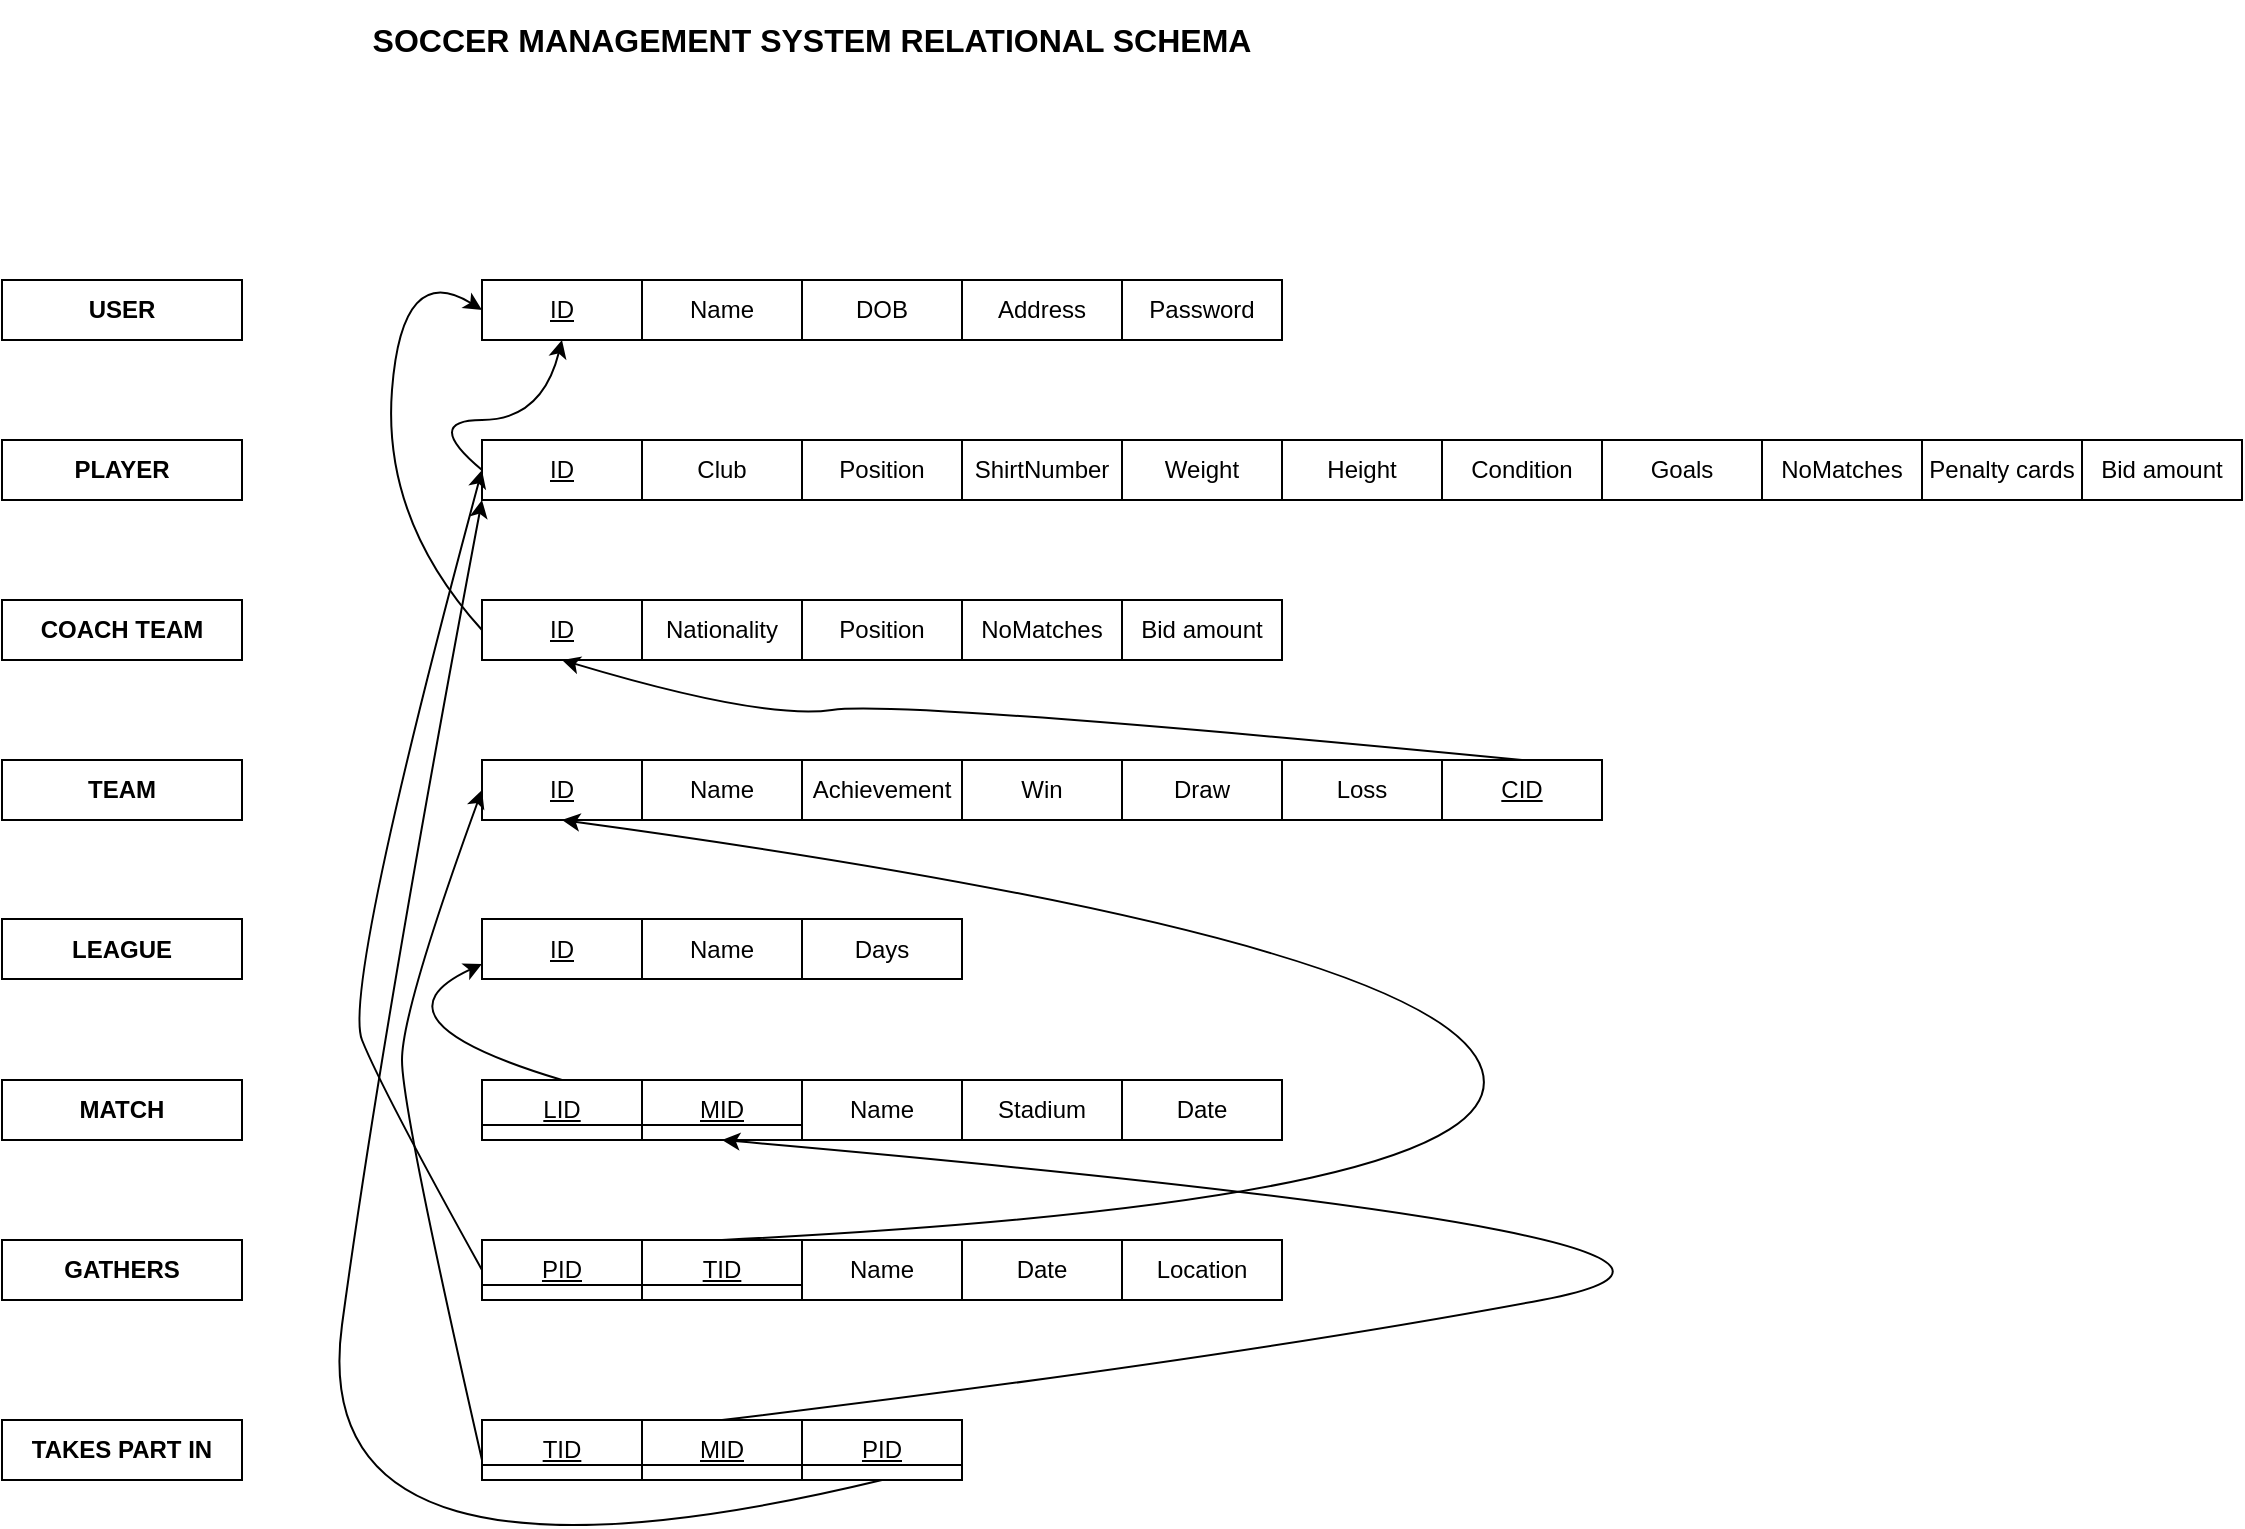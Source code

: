 <mxfile version="14.6.13" type="github">
  <diagram id="wbUrWV88NQnN1DrHN1Fw" name="Page-1">
    <mxGraphModel dx="2443" dy="860" grid="1" gridSize="10" guides="1" tooltips="1" connect="1" arrows="1" fold="1" page="1" pageScale="1" pageWidth="827" pageHeight="1169" math="0" shadow="0">
      <root>
        <mxCell id="0" />
        <mxCell id="1" parent="0" />
        <mxCell id="GYPpSZBRfct1Y0kYMT_Y-1" value="ID" style="rounded=0;whiteSpace=wrap;html=1;fontStyle=4" parent="1" vertex="1">
          <mxGeometry x="160" y="250" width="80" height="30" as="geometry" />
        </mxCell>
        <mxCell id="GYPpSZBRfct1Y0kYMT_Y-2" value="Club" style="rounded=0;whiteSpace=wrap;html=1;" parent="1" vertex="1">
          <mxGeometry x="240" y="250" width="80" height="30" as="geometry" />
        </mxCell>
        <mxCell id="GYPpSZBRfct1Y0kYMT_Y-3" value="&lt;b&gt;PLAYER&lt;/b&gt;" style="rounded=0;whiteSpace=wrap;html=1;" parent="1" vertex="1">
          <mxGeometry x="-80" y="250" width="120" height="30" as="geometry" />
        </mxCell>
        <mxCell id="GYPpSZBRfct1Y0kYMT_Y-7" value="ID" style="rounded=0;whiteSpace=wrap;html=1;fontStyle=4" parent="1" vertex="1">
          <mxGeometry x="160" y="410" width="80" height="30" as="geometry" />
        </mxCell>
        <mxCell id="GYPpSZBRfct1Y0kYMT_Y-8" value="Name" style="rounded=0;whiteSpace=wrap;html=1;fontStyle=0" parent="1" vertex="1">
          <mxGeometry x="240" y="410" width="80" height="30" as="geometry" />
        </mxCell>
        <mxCell id="GYPpSZBRfct1Y0kYMT_Y-9" value="MID" style="rounded=0;whiteSpace=wrap;html=1;fontStyle=4" parent="1" vertex="1">
          <mxGeometry x="240" y="570" width="80" height="30" as="geometry" />
        </mxCell>
        <mxCell id="GYPpSZBRfct1Y0kYMT_Y-17" value="TEAM" style="rounded=0;whiteSpace=wrap;html=1;fontStyle=1" parent="1" vertex="1">
          <mxGeometry x="-80" y="410" width="120" height="30" as="geometry" />
        </mxCell>
        <mxCell id="GYPpSZBRfct1Y0kYMT_Y-18" value="MATCH" style="rounded=0;whiteSpace=wrap;html=1;fontStyle=1" parent="1" vertex="1">
          <mxGeometry x="-80" y="570" width="120" height="30" as="geometry" />
        </mxCell>
        <mxCell id="GYPpSZBRfct1Y0kYMT_Y-31" value="Position" style="rounded=0;whiteSpace=wrap;html=1;" parent="1" vertex="1">
          <mxGeometry x="320" y="250" width="80" height="30" as="geometry" />
        </mxCell>
        <mxCell id="GYPpSZBRfct1Y0kYMT_Y-32" value="&lt;span&gt;ShirtNumber&lt;/span&gt;" style="rounded=0;whiteSpace=wrap;html=1;" parent="1" vertex="1">
          <mxGeometry x="400" y="250" width="80" height="30" as="geometry" />
        </mxCell>
        <mxCell id="GYPpSZBRfct1Y0kYMT_Y-46" value="&lt;span class=&quot;fontstyle0&quot;&gt;&lt;b&gt;&lt;font style=&quot;font-size: 16px&quot;&gt;SOCCER MANAGEMENT SYSTEM RELATIONAL SCHEMA&lt;/font&gt;&lt;/b&gt;&lt;/span&gt;" style="text;html=1;strokeColor=none;fillColor=none;align=center;verticalAlign=middle;whiteSpace=wrap;rounded=0;" parent="1" vertex="1">
          <mxGeometry x="60" y="30" width="530" height="40" as="geometry" />
        </mxCell>
        <mxCell id="GYPpSZBRfct1Y0kYMT_Y-47" value="USER" style="rounded=0;whiteSpace=wrap;html=1;fontStyle=1" parent="1" vertex="1">
          <mxGeometry x="-80" y="170" width="120" height="30" as="geometry" />
        </mxCell>
        <mxCell id="GYPpSZBRfct1Y0kYMT_Y-48" value="Name" style="rounded=0;whiteSpace=wrap;html=1;fontStyle=0" parent="1" vertex="1">
          <mxGeometry x="240" y="170" width="80" height="30" as="geometry" />
        </mxCell>
        <mxCell id="GYPpSZBRfct1Y0kYMT_Y-49" value="&lt;span&gt;ID&lt;/span&gt;" style="rounded=0;whiteSpace=wrap;html=1;fontStyle=4" parent="1" vertex="1">
          <mxGeometry x="160" y="170" width="80" height="30" as="geometry" />
        </mxCell>
        <mxCell id="GYPpSZBRfct1Y0kYMT_Y-51" value="DOB" style="rounded=0;whiteSpace=wrap;html=1;" parent="1" vertex="1">
          <mxGeometry x="320" y="170" width="80" height="30" as="geometry" />
        </mxCell>
        <mxCell id="GYPpSZBRfct1Y0kYMT_Y-52" value="Address" style="rounded=0;whiteSpace=wrap;html=1;" parent="1" vertex="1">
          <mxGeometry x="400" y="170" width="80" height="30" as="geometry" />
        </mxCell>
        <mxCell id="GYPpSZBRfct1Y0kYMT_Y-55" value="ID" style="rounded=0;whiteSpace=wrap;html=1;fontStyle=4" parent="1" vertex="1">
          <mxGeometry x="160" y="330" width="80" height="30" as="geometry" />
        </mxCell>
        <mxCell id="GYPpSZBRfct1Y0kYMT_Y-56" value="Nationality" style="rounded=0;whiteSpace=wrap;html=1;" parent="1" vertex="1">
          <mxGeometry x="240" y="330" width="80" height="30" as="geometry" />
        </mxCell>
        <mxCell id="GYPpSZBRfct1Y0kYMT_Y-57" value="&lt;b&gt;COACH TEAM&lt;/b&gt;" style="rounded=0;whiteSpace=wrap;html=1;" parent="1" vertex="1">
          <mxGeometry x="-80" y="330" width="120" height="30" as="geometry" />
        </mxCell>
        <mxCell id="GYPpSZBRfct1Y0kYMT_Y-58" value="Position" style="rounded=0;whiteSpace=wrap;html=1;" parent="1" vertex="1">
          <mxGeometry x="320" y="330" width="80" height="30" as="geometry" />
        </mxCell>
        <mxCell id="GYPpSZBRfct1Y0kYMT_Y-65" value="Win" style="rounded=0;whiteSpace=wrap;html=1;" parent="1" vertex="1">
          <mxGeometry x="400" y="410" width="80" height="30" as="geometry" />
        </mxCell>
        <mxCell id="GYPpSZBRfct1Y0kYMT_Y-66" value="Draw" style="rounded=0;whiteSpace=wrap;html=1;" parent="1" vertex="1">
          <mxGeometry x="480" y="410" width="80" height="30" as="geometry" />
        </mxCell>
        <mxCell id="GYPpSZBRfct1Y0kYMT_Y-67" value="Achievement" style="rounded=0;whiteSpace=wrap;html=1;" parent="1" vertex="1">
          <mxGeometry x="320" y="410" width="80" height="30" as="geometry" />
        </mxCell>
        <mxCell id="GYPpSZBRfct1Y0kYMT_Y-68" value="Loss" style="rounded=0;whiteSpace=wrap;html=1;" parent="1" vertex="1">
          <mxGeometry x="560" y="410" width="80" height="30" as="geometry" />
        </mxCell>
        <mxCell id="GYPpSZBRfct1Y0kYMT_Y-69" value="Name" style="rounded=0;whiteSpace=wrap;html=1;" parent="1" vertex="1">
          <mxGeometry x="240" y="489.5" width="80" height="30" as="geometry" />
        </mxCell>
        <mxCell id="GYPpSZBRfct1Y0kYMT_Y-70" value="Days" style="rounded=0;whiteSpace=wrap;html=1;" parent="1" vertex="1">
          <mxGeometry x="320" y="489.5" width="80" height="30" as="geometry" />
        </mxCell>
        <mxCell id="GYPpSZBRfct1Y0kYMT_Y-72" value="LEAGUE" style="rounded=0;whiteSpace=wrap;html=1;fontStyle=1" parent="1" vertex="1">
          <mxGeometry x="-80" y="489.5" width="120" height="30" as="geometry" />
        </mxCell>
        <mxCell id="GYPpSZBRfct1Y0kYMT_Y-73" value="ID" style="rounded=0;whiteSpace=wrap;html=1;fontStyle=4" parent="1" vertex="1">
          <mxGeometry x="160" y="489.5" width="80" height="30" as="geometry" />
        </mxCell>
        <mxCell id="GYPpSZBRfct1Y0kYMT_Y-75" value="Name" style="rounded=0;whiteSpace=wrap;html=1;" parent="1" vertex="1">
          <mxGeometry x="320" y="570" width="80" height="30" as="geometry" />
        </mxCell>
        <mxCell id="GYPpSZBRfct1Y0kYMT_Y-76" value="Stadium" style="rounded=0;whiteSpace=wrap;html=1;" parent="1" vertex="1">
          <mxGeometry x="400" y="570" width="80" height="30" as="geometry" />
        </mxCell>
        <mxCell id="GYPpSZBRfct1Y0kYMT_Y-77" value="Date" style="rounded=0;whiteSpace=wrap;html=1;" parent="1" vertex="1">
          <mxGeometry x="480" y="570" width="80" height="30" as="geometry" />
        </mxCell>
        <mxCell id="GYPpSZBRfct1Y0kYMT_Y-86" value="Weight" style="rounded=0;whiteSpace=wrap;html=1;" parent="1" vertex="1">
          <mxGeometry x="480" y="250" width="80" height="30" as="geometry" />
        </mxCell>
        <mxCell id="GYPpSZBRfct1Y0kYMT_Y-87" value="Height" style="rounded=0;whiteSpace=wrap;html=1;" parent="1" vertex="1">
          <mxGeometry x="560" y="250" width="80" height="30" as="geometry" />
        </mxCell>
        <mxCell id="GYPpSZBRfct1Y0kYMT_Y-88" value="Goals" style="rounded=0;whiteSpace=wrap;html=1;" parent="1" vertex="1">
          <mxGeometry x="720" y="250" width="80" height="30" as="geometry" />
        </mxCell>
        <mxCell id="GYPpSZBRfct1Y0kYMT_Y-89" value="NoMatches" style="rounded=0;whiteSpace=wrap;html=1;" parent="1" vertex="1">
          <mxGeometry x="800" y="250" width="80" height="30" as="geometry" />
        </mxCell>
        <mxCell id="GYPpSZBRfct1Y0kYMT_Y-90" value="Condition" style="rounded=0;whiteSpace=wrap;html=1;" parent="1" vertex="1">
          <mxGeometry x="640" y="250" width="80" height="30" as="geometry" />
        </mxCell>
        <mxCell id="GYPpSZBRfct1Y0kYMT_Y-91" value="Penalty cards" style="rounded=0;whiteSpace=wrap;html=1;" parent="1" vertex="1">
          <mxGeometry x="880" y="250" width="80" height="30" as="geometry" />
        </mxCell>
        <mxCell id="GYPpSZBRfct1Y0kYMT_Y-92" value="Bid amount" style="rounded=0;whiteSpace=wrap;html=1;" parent="1" vertex="1">
          <mxGeometry x="960" y="250" width="80" height="30" as="geometry" />
        </mxCell>
        <mxCell id="GYPpSZBRfct1Y0kYMT_Y-93" value="PID" style="rounded=0;whiteSpace=wrap;html=1;fontStyle=4" parent="1" vertex="1">
          <mxGeometry x="160" y="650" width="80" height="30" as="geometry" />
        </mxCell>
        <mxCell id="GYPpSZBRfct1Y0kYMT_Y-94" value="GATHERS" style="rounded=0;whiteSpace=wrap;html=1;fontStyle=1" parent="1" vertex="1">
          <mxGeometry x="-80" y="650" width="120" height="30" as="geometry" />
        </mxCell>
        <mxCell id="GYPpSZBRfct1Y0kYMT_Y-95" value="&lt;u&gt;TID&lt;/u&gt;" style="rounded=0;whiteSpace=wrap;html=1;" parent="1" vertex="1">
          <mxGeometry x="240" y="650" width="80" height="30" as="geometry" />
        </mxCell>
        <mxCell id="GYPpSZBRfct1Y0kYMT_Y-96" value="Date" style="rounded=0;whiteSpace=wrap;html=1;" parent="1" vertex="1">
          <mxGeometry x="400" y="650" width="80" height="30" as="geometry" />
        </mxCell>
        <mxCell id="GYPpSZBRfct1Y0kYMT_Y-97" value="Location" style="rounded=0;whiteSpace=wrap;html=1;" parent="1" vertex="1">
          <mxGeometry x="480" y="650" width="80" height="30" as="geometry" />
        </mxCell>
        <mxCell id="GYPpSZBRfct1Y0kYMT_Y-98" value="" style="endArrow=none;html=1;exitX=0;exitY=0.75;exitDx=0;exitDy=0;entryX=1;entryY=0.75;entryDx=0;entryDy=0;" parent="1" source="GYPpSZBRfct1Y0kYMT_Y-93" target="GYPpSZBRfct1Y0kYMT_Y-95" edge="1">
          <mxGeometry width="50" height="50" relative="1" as="geometry">
            <mxPoint x="880" y="510" as="sourcePoint" />
            <mxPoint x="930" y="460" as="targetPoint" />
          </mxGeometry>
        </mxCell>
        <mxCell id="GYPpSZBRfct1Y0kYMT_Y-99" value="CID" style="rounded=0;whiteSpace=wrap;html=1;fontStyle=4" parent="1" vertex="1">
          <mxGeometry x="640" y="410" width="80" height="30" as="geometry" />
        </mxCell>
        <mxCell id="GYPpSZBRfct1Y0kYMT_Y-100" value="LID" style="rounded=0;whiteSpace=wrap;html=1;fontStyle=4" parent="1" vertex="1">
          <mxGeometry x="160" y="570" width="80" height="30" as="geometry" />
        </mxCell>
        <mxCell id="GYPpSZBRfct1Y0kYMT_Y-101" value="" style="endArrow=none;html=1;exitX=0;exitY=0.75;exitDx=0;exitDy=0;entryX=0;entryY=0.75;entryDx=0;entryDy=0;" parent="1" source="GYPpSZBRfct1Y0kYMT_Y-100" target="GYPpSZBRfct1Y0kYMT_Y-75" edge="1">
          <mxGeometry width="50" height="50" relative="1" as="geometry">
            <mxPoint x="170.0" y="682.5" as="sourcePoint" />
            <mxPoint x="330" y="682.5" as="targetPoint" />
          </mxGeometry>
        </mxCell>
        <mxCell id="GYPpSZBRfct1Y0kYMT_Y-103" value="TID" style="rounded=0;whiteSpace=wrap;html=1;fontStyle=4" parent="1" vertex="1">
          <mxGeometry x="160" y="740" width="80" height="30" as="geometry" />
        </mxCell>
        <mxCell id="GYPpSZBRfct1Y0kYMT_Y-104" value="TAKES PART IN" style="rounded=0;whiteSpace=wrap;html=1;fontStyle=1" parent="1" vertex="1">
          <mxGeometry x="-80" y="740" width="120" height="30" as="geometry" />
        </mxCell>
        <mxCell id="GYPpSZBRfct1Y0kYMT_Y-105" value="&lt;u&gt;MID&lt;/u&gt;" style="rounded=0;whiteSpace=wrap;html=1;" parent="1" vertex="1">
          <mxGeometry x="240" y="740" width="80" height="30" as="geometry" />
        </mxCell>
        <mxCell id="GYPpSZBRfct1Y0kYMT_Y-109" value="PID" style="rounded=0;whiteSpace=wrap;html=1;fontStyle=4" parent="1" vertex="1">
          <mxGeometry x="320" y="740" width="80" height="30" as="geometry" />
        </mxCell>
        <mxCell id="GYPpSZBRfct1Y0kYMT_Y-110" value="" style="endArrow=none;html=1;exitX=0;exitY=0.75;exitDx=0;exitDy=0;entryX=1;entryY=0.75;entryDx=0;entryDy=0;" parent="1" edge="1">
          <mxGeometry width="50" height="50" relative="1" as="geometry">
            <mxPoint x="160.0" y="762.5" as="sourcePoint" />
            <mxPoint x="400" y="762.5" as="targetPoint" />
          </mxGeometry>
        </mxCell>
        <mxCell id="GYPpSZBRfct1Y0kYMT_Y-112" value="" style="curved=1;endArrow=classic;html=1;exitX=0;exitY=0.5;exitDx=0;exitDy=0;entryX=0.5;entryY=1;entryDx=0;entryDy=0;" parent="1" source="GYPpSZBRfct1Y0kYMT_Y-1" target="GYPpSZBRfct1Y0kYMT_Y-49" edge="1">
          <mxGeometry width="50" height="50" relative="1" as="geometry">
            <mxPoint x="370" y="180" as="sourcePoint" />
            <mxPoint x="200" y="120" as="targetPoint" />
            <Array as="points">
              <mxPoint x="130" y="240" />
              <mxPoint x="190" y="240" />
            </Array>
          </mxGeometry>
        </mxCell>
        <mxCell id="GYPpSZBRfct1Y0kYMT_Y-113" value="" style="curved=1;endArrow=classic;html=1;exitX=0;exitY=0.5;exitDx=0;exitDy=0;entryX=0;entryY=0.5;entryDx=0;entryDy=0;" parent="1" source="GYPpSZBRfct1Y0kYMT_Y-55" target="GYPpSZBRfct1Y0kYMT_Y-49" edge="1">
          <mxGeometry width="50" height="50" relative="1" as="geometry">
            <mxPoint x="170" y="275" as="sourcePoint" />
            <mxPoint x="210" y="130" as="targetPoint" />
            <Array as="points">
              <mxPoint x="110" y="290" />
              <mxPoint x="120" y="160" />
            </Array>
          </mxGeometry>
        </mxCell>
        <mxCell id="GYPpSZBRfct1Y0kYMT_Y-115" value="" style="curved=1;endArrow=classic;html=1;exitX=0.5;exitY=0;exitDx=0;exitDy=0;entryX=0.5;entryY=1;entryDx=0;entryDy=0;" parent="1" source="GYPpSZBRfct1Y0kYMT_Y-99" target="GYPpSZBRfct1Y0kYMT_Y-55" edge="1">
          <mxGeometry width="50" height="50" relative="1" as="geometry">
            <mxPoint x="410" y="390" as="sourcePoint" />
            <mxPoint x="450" y="245" as="targetPoint" />
            <Array as="points">
              <mxPoint x="370" y="380" />
              <mxPoint x="300" y="390" />
            </Array>
          </mxGeometry>
        </mxCell>
        <mxCell id="GYPpSZBRfct1Y0kYMT_Y-116" value="" style="curved=1;endArrow=classic;html=1;exitX=0.5;exitY=0;exitDx=0;exitDy=0;entryX=0;entryY=0.75;entryDx=0;entryDy=0;" parent="1" source="GYPpSZBRfct1Y0kYMT_Y-100" target="GYPpSZBRfct1Y0kYMT_Y-73" edge="1">
          <mxGeometry width="50" height="50" relative="1" as="geometry">
            <mxPoint x="200" y="550" as="sourcePoint" />
            <mxPoint x="240" y="405" as="targetPoint" />
            <Array as="points">
              <mxPoint x="100" y="540" />
            </Array>
          </mxGeometry>
        </mxCell>
        <mxCell id="GYPpSZBRfct1Y0kYMT_Y-117" value="" style="curved=1;endArrow=classic;html=1;exitX=0.5;exitY=0;exitDx=0;exitDy=0;entryX=0.5;entryY=1;entryDx=0;entryDy=0;" parent="1" source="GYPpSZBRfct1Y0kYMT_Y-95" target="GYPpSZBRfct1Y0kYMT_Y-7" edge="1">
          <mxGeometry width="50" height="50" relative="1" as="geometry">
            <mxPoint x="250" y="620" as="sourcePoint" />
            <mxPoint x="290" y="475" as="targetPoint" />
            <Array as="points">
              <mxPoint x="680" y="630" />
              <mxPoint x="640" y="500" />
            </Array>
          </mxGeometry>
        </mxCell>
        <mxCell id="GYPpSZBRfct1Y0kYMT_Y-118" value="" style="curved=1;endArrow=classic;html=1;exitX=0;exitY=0.5;exitDx=0;exitDy=0;entryX=0;entryY=0.5;entryDx=0;entryDy=0;" parent="1" source="GYPpSZBRfct1Y0kYMT_Y-93" target="GYPpSZBRfct1Y0kYMT_Y-1" edge="1">
          <mxGeometry width="50" height="50" relative="1" as="geometry">
            <mxPoint x="100" y="610" as="sourcePoint" />
            <mxPoint x="140" y="465" as="targetPoint" />
            <Array as="points">
              <mxPoint x="110" y="575" />
              <mxPoint x="90" y="525" />
            </Array>
          </mxGeometry>
        </mxCell>
        <mxCell id="GYPpSZBRfct1Y0kYMT_Y-119" value="" style="curved=1;endArrow=classic;html=1;entryX=0;entryY=0.5;entryDx=0;entryDy=0;" parent="1" target="GYPpSZBRfct1Y0kYMT_Y-7" edge="1">
          <mxGeometry width="50" height="50" relative="1" as="geometry">
            <mxPoint x="160" y="760" as="sourcePoint" />
            <mxPoint x="170" y="275" as="targetPoint" />
            <Array as="points">
              <mxPoint x="120" y="585" />
              <mxPoint x="120" y="535" />
            </Array>
          </mxGeometry>
        </mxCell>
        <mxCell id="GYPpSZBRfct1Y0kYMT_Y-120" value="" style="curved=1;endArrow=classic;html=1;exitX=0.5;exitY=1;exitDx=0;exitDy=0;entryX=0;entryY=1;entryDx=0;entryDy=0;" parent="1" source="GYPpSZBRfct1Y0kYMT_Y-109" target="GYPpSZBRfct1Y0kYMT_Y-1" edge="1">
          <mxGeometry width="50" height="50" relative="1" as="geometry">
            <mxPoint x="180" y="685" as="sourcePoint" />
            <mxPoint x="180" y="285" as="targetPoint" />
            <Array as="points">
              <mxPoint x="70" y="840" />
              <mxPoint x="110" y="545" />
            </Array>
          </mxGeometry>
        </mxCell>
        <mxCell id="GYPpSZBRfct1Y0kYMT_Y-121" value="" style="curved=1;endArrow=classic;html=1;exitX=0.5;exitY=0;exitDx=0;exitDy=0;entryX=0.5;entryY=1;entryDx=0;entryDy=0;" parent="1" source="GYPpSZBRfct1Y0kYMT_Y-105" target="GYPpSZBRfct1Y0kYMT_Y-9" edge="1">
          <mxGeometry width="50" height="50" relative="1" as="geometry">
            <mxPoint x="290" y="660" as="sourcePoint" />
            <mxPoint x="210" y="450" as="targetPoint" />
            <Array as="points">
              <mxPoint x="530" y="710" />
              <mxPoint x="850" y="650" />
            </Array>
          </mxGeometry>
        </mxCell>
        <mxCell id="8kwFJr1Bx8VxHPNsYSyI-1" value="Password" style="rounded=0;whiteSpace=wrap;html=1;" parent="1" vertex="1">
          <mxGeometry x="480" y="170" width="80" height="30" as="geometry" />
        </mxCell>
        <mxCell id="WXQLdG8sxNOYgzqbpLQ1-1" value="Name" style="rounded=0;whiteSpace=wrap;html=1;" vertex="1" parent="1">
          <mxGeometry x="320" y="650" width="80" height="30" as="geometry" />
        </mxCell>
        <mxCell id="WXQLdG8sxNOYgzqbpLQ1-2" value="NoMatches" style="rounded=0;whiteSpace=wrap;html=1;" vertex="1" parent="1">
          <mxGeometry x="400" y="330" width="80" height="30" as="geometry" />
        </mxCell>
        <mxCell id="WXQLdG8sxNOYgzqbpLQ1-3" value="Bid amount" style="rounded=0;whiteSpace=wrap;html=1;" vertex="1" parent="1">
          <mxGeometry x="480" y="330" width="80" height="30" as="geometry" />
        </mxCell>
      </root>
    </mxGraphModel>
  </diagram>
</mxfile>
